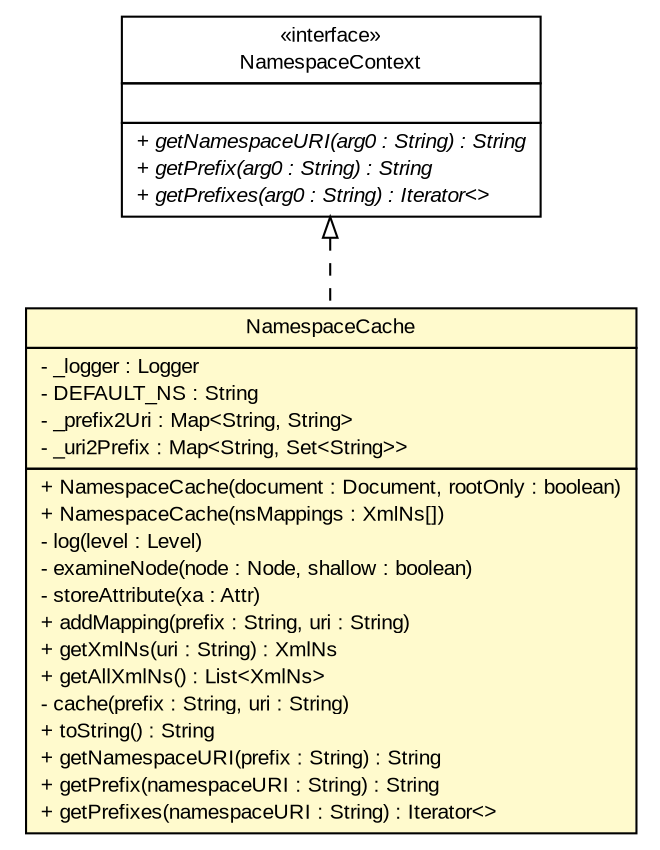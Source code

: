 #!/usr/local/bin/dot
#
# Class diagram 
# Generated by UMLGraph version R5_6_6-6-g3bdff0 (http://www.umlgraph.org/)
#

digraph G {
	edge [fontname="arial",fontsize=10,labelfontname="arial",labelfontsize=10];
	node [fontname="arial",fontsize=10,shape=plaintext];
	nodesep=0.25;
	ranksep=0.5;
	// org.tanjakostic.jcleancim.xml.NamespaceCache
	c140460 [label=<<table title="org.tanjakostic.jcleancim.xml.NamespaceCache" border="0" cellborder="1" cellspacing="0" cellpadding="2" port="p" bgcolor="lemonChiffon" href="./NamespaceCache.html">
		<tr><td><table border="0" cellspacing="0" cellpadding="1">
<tr><td align="center" balign="center"> NamespaceCache </td></tr>
		</table></td></tr>
		<tr><td><table border="0" cellspacing="0" cellpadding="1">
<tr><td align="left" balign="left"> - _logger : Logger </td></tr>
<tr><td align="left" balign="left"> - DEFAULT_NS : String </td></tr>
<tr><td align="left" balign="left"> - _prefix2Uri : Map&lt;String, String&gt; </td></tr>
<tr><td align="left" balign="left"> - _uri2Prefix : Map&lt;String, Set&lt;String&gt;&gt; </td></tr>
		</table></td></tr>
		<tr><td><table border="0" cellspacing="0" cellpadding="1">
<tr><td align="left" balign="left"> + NamespaceCache(document : Document, rootOnly : boolean) </td></tr>
<tr><td align="left" balign="left"> + NamespaceCache(nsMappings : XmlNs[]) </td></tr>
<tr><td align="left" balign="left"> - log(level : Level) </td></tr>
<tr><td align="left" balign="left"> - examineNode(node : Node, shallow : boolean) </td></tr>
<tr><td align="left" balign="left"> - storeAttribute(xa : Attr) </td></tr>
<tr><td align="left" balign="left"> + addMapping(prefix : String, uri : String) </td></tr>
<tr><td align="left" balign="left"> + getXmlNs(uri : String) : XmlNs </td></tr>
<tr><td align="left" balign="left"> + getAllXmlNs() : List&lt;XmlNs&gt; </td></tr>
<tr><td align="left" balign="left"> - cache(prefix : String, uri : String) </td></tr>
<tr><td align="left" balign="left"> + toString() : String </td></tr>
<tr><td align="left" balign="left"> + getNamespaceURI(prefix : String) : String </td></tr>
<tr><td align="left" balign="left"> + getPrefix(namespaceURI : String) : String </td></tr>
<tr><td align="left" balign="left"> + getPrefixes(namespaceURI : String) : Iterator&lt;&gt; </td></tr>
		</table></td></tr>
		</table>>, URL="./NamespaceCache.html", fontname="arial", fontcolor="black", fontsize=10.0];
	//org.tanjakostic.jcleancim.xml.NamespaceCache implements javax.xml.namespace.NamespaceContext
	c140470:p -> c140460:p [dir=back,arrowtail=empty,style=dashed];
	// javax.xml.namespace.NamespaceContext
	c140470 [label=<<table title="javax.xml.namespace.NamespaceContext" border="0" cellborder="1" cellspacing="0" cellpadding="2" port="p" href="http://java.sun.com/j2se/1.4.2/docs/api/javax/xml/namespace/NamespaceContext.html">
		<tr><td><table border="0" cellspacing="0" cellpadding="1">
<tr><td align="center" balign="center"> &#171;interface&#187; </td></tr>
<tr><td align="center" balign="center"> NamespaceContext </td></tr>
		</table></td></tr>
		<tr><td><table border="0" cellspacing="0" cellpadding="1">
<tr><td align="left" balign="left">  </td></tr>
		</table></td></tr>
		<tr><td><table border="0" cellspacing="0" cellpadding="1">
<tr><td align="left" balign="left"><font face="Arial Italic" point-size="10.0"> + getNamespaceURI(arg0 : String) : String </font></td></tr>
<tr><td align="left" balign="left"><font face="Arial Italic" point-size="10.0"> + getPrefix(arg0 : String) : String </font></td></tr>
<tr><td align="left" balign="left"><font face="Arial Italic" point-size="10.0"> + getPrefixes(arg0 : String) : Iterator&lt;&gt; </font></td></tr>
		</table></td></tr>
		</table>>, URL="http://java.sun.com/j2se/1.4.2/docs/api/javax/xml/namespace/NamespaceContext.html", fontname="arial", fontcolor="black", fontsize=10.0];
}

